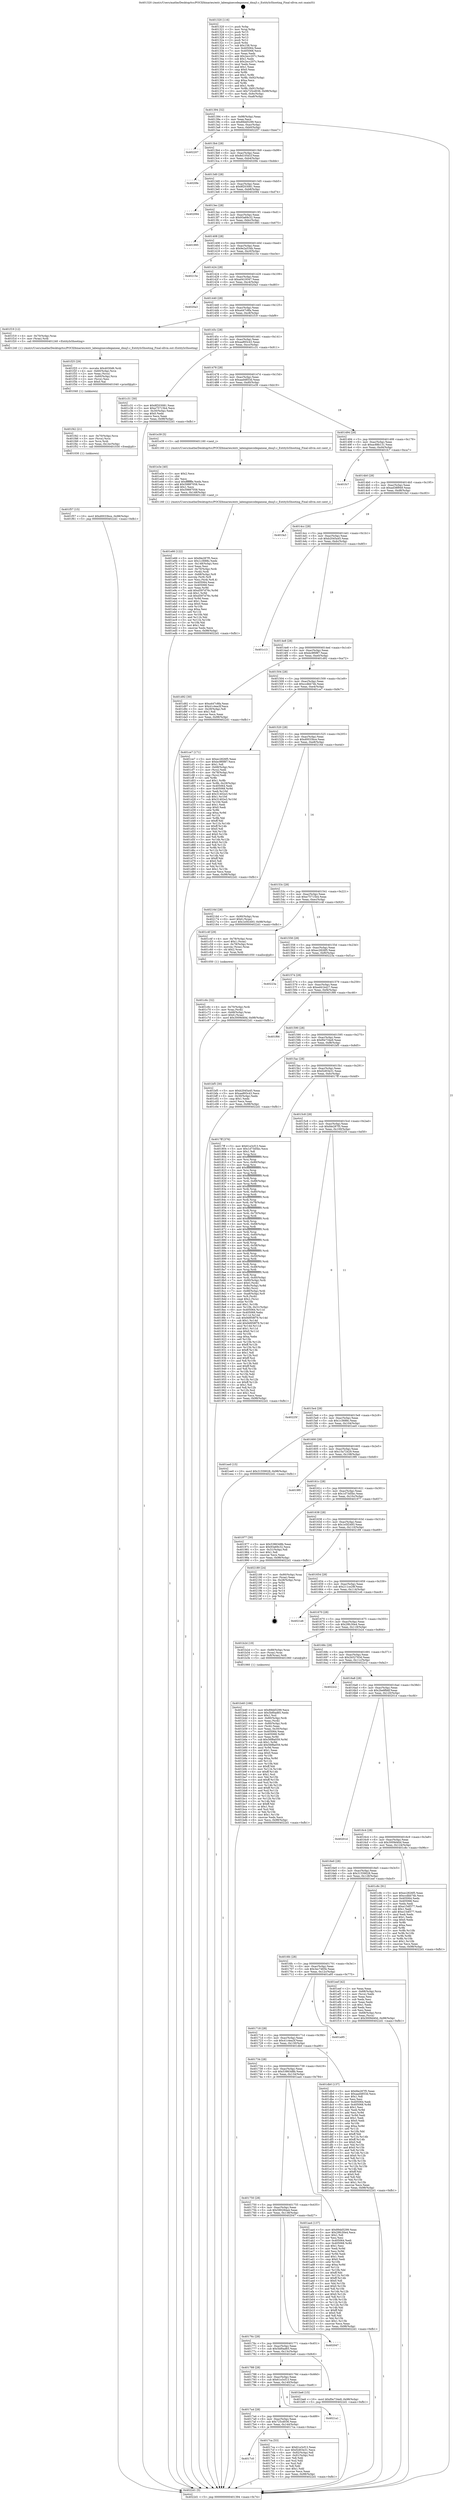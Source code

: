 digraph "0x401320" {
  label = "0x401320 (/mnt/c/Users/mathe/Desktop/tcc/POCII/binaries/extr_labenginecodegameai_dmq3.c_EntityIsShooting_Final-ollvm.out::main(0))"
  labelloc = "t"
  node[shape=record]

  Entry [label="",width=0.3,height=0.3,shape=circle,fillcolor=black,style=filled]
  "0x401394" [label="{
     0x401394 [32]\l
     | [instrs]\l
     &nbsp;&nbsp;0x401394 \<+6\>: mov -0x98(%rbp),%eax\l
     &nbsp;&nbsp;0x40139a \<+2\>: mov %eax,%ecx\l
     &nbsp;&nbsp;0x40139c \<+6\>: sub $0x89dd5299,%ecx\l
     &nbsp;&nbsp;0x4013a2 \<+6\>: mov %eax,-0xac(%rbp)\l
     &nbsp;&nbsp;0x4013a8 \<+6\>: mov %ecx,-0xb0(%rbp)\l
     &nbsp;&nbsp;0x4013ae \<+6\>: je 0000000000402207 \<main+0xee7\>\l
  }"]
  "0x402207" [label="{
     0x402207\l
  }", style=dashed]
  "0x4013b4" [label="{
     0x4013b4 [28]\l
     | [instrs]\l
     &nbsp;&nbsp;0x4013b4 \<+5\>: jmp 00000000004013b9 \<main+0x99\>\l
     &nbsp;&nbsp;0x4013b9 \<+6\>: mov -0xac(%rbp),%eax\l
     &nbsp;&nbsp;0x4013bf \<+5\>: sub $0x8d105d1f,%eax\l
     &nbsp;&nbsp;0x4013c4 \<+6\>: mov %eax,-0xb4(%rbp)\l
     &nbsp;&nbsp;0x4013ca \<+6\>: je 00000000004020fe \<main+0xdde\>\l
  }"]
  Exit [label="",width=0.3,height=0.3,shape=circle,fillcolor=black,style=filled,peripheries=2]
  "0x4020fe" [label="{
     0x4020fe\l
  }", style=dashed]
  "0x4013d0" [label="{
     0x4013d0 [28]\l
     | [instrs]\l
     &nbsp;&nbsp;0x4013d0 \<+5\>: jmp 00000000004013d5 \<main+0xb5\>\l
     &nbsp;&nbsp;0x4013d5 \<+6\>: mov -0xac(%rbp),%eax\l
     &nbsp;&nbsp;0x4013db \<+5\>: sub $0x8f203081,%eax\l
     &nbsp;&nbsp;0x4013e0 \<+6\>: mov %eax,-0xb8(%rbp)\l
     &nbsp;&nbsp;0x4013e6 \<+6\>: je 0000000000402094 \<main+0xd74\>\l
  }"]
  "0x401f57" [label="{
     0x401f57 [15]\l
     | [instrs]\l
     &nbsp;&nbsp;0x401f57 \<+10\>: movl $0xd0033bce,-0x98(%rbp)\l
     &nbsp;&nbsp;0x401f61 \<+5\>: jmp 00000000004022d1 \<main+0xfb1\>\l
  }"]
  "0x402094" [label="{
     0x402094\l
  }", style=dashed]
  "0x4013ec" [label="{
     0x4013ec [28]\l
     | [instrs]\l
     &nbsp;&nbsp;0x4013ec \<+5\>: jmp 00000000004013f1 \<main+0xd1\>\l
     &nbsp;&nbsp;0x4013f1 \<+6\>: mov -0xac(%rbp),%eax\l
     &nbsp;&nbsp;0x4013f7 \<+5\>: sub $0x93a69c32,%eax\l
     &nbsp;&nbsp;0x4013fc \<+6\>: mov %eax,-0xbc(%rbp)\l
     &nbsp;&nbsp;0x401402 \<+6\>: je 0000000000401995 \<main+0x675\>\l
  }"]
  "0x401f42" [label="{
     0x401f42 [21]\l
     | [instrs]\l
     &nbsp;&nbsp;0x401f42 \<+4\>: mov -0x70(%rbp),%rcx\l
     &nbsp;&nbsp;0x401f46 \<+3\>: mov (%rcx),%rcx\l
     &nbsp;&nbsp;0x401f49 \<+3\>: mov %rcx,%rdi\l
     &nbsp;&nbsp;0x401f4c \<+6\>: mov %eax,-0x14c(%rbp)\l
     &nbsp;&nbsp;0x401f52 \<+5\>: call 0000000000401030 \<free@plt\>\l
     | [calls]\l
     &nbsp;&nbsp;0x401030 \{1\} (unknown)\l
  }"]
  "0x401995" [label="{
     0x401995\l
  }", style=dashed]
  "0x401408" [label="{
     0x401408 [28]\l
     | [instrs]\l
     &nbsp;&nbsp;0x401408 \<+5\>: jmp 000000000040140d \<main+0xed\>\l
     &nbsp;&nbsp;0x40140d \<+6\>: mov -0xac(%rbp),%eax\l
     &nbsp;&nbsp;0x401413 \<+5\>: sub $0x9e2a534b,%eax\l
     &nbsp;&nbsp;0x401418 \<+6\>: mov %eax,-0xc0(%rbp)\l
     &nbsp;&nbsp;0x40141e \<+6\>: je 000000000040215e \<main+0xe3e\>\l
  }"]
  "0x401f25" [label="{
     0x401f25 [29]\l
     | [instrs]\l
     &nbsp;&nbsp;0x401f25 \<+10\>: movabs $0x4030d6,%rdi\l
     &nbsp;&nbsp;0x401f2f \<+4\>: mov -0x60(%rbp),%rcx\l
     &nbsp;&nbsp;0x401f33 \<+2\>: mov %eax,(%rcx)\l
     &nbsp;&nbsp;0x401f35 \<+4\>: mov -0x60(%rbp),%rcx\l
     &nbsp;&nbsp;0x401f39 \<+2\>: mov (%rcx),%esi\l
     &nbsp;&nbsp;0x401f3b \<+2\>: mov $0x0,%al\l
     &nbsp;&nbsp;0x401f3d \<+5\>: call 0000000000401040 \<printf@plt\>\l
     | [calls]\l
     &nbsp;&nbsp;0x401040 \{1\} (unknown)\l
  }"]
  "0x40215e" [label="{
     0x40215e\l
  }", style=dashed]
  "0x401424" [label="{
     0x401424 [28]\l
     | [instrs]\l
     &nbsp;&nbsp;0x401424 \<+5\>: jmp 0000000000401429 \<main+0x109\>\l
     &nbsp;&nbsp;0x401429 \<+6\>: mov -0xac(%rbp),%eax\l
     &nbsp;&nbsp;0x40142f \<+5\>: sub $0xa0419347,%eax\l
     &nbsp;&nbsp;0x401434 \<+6\>: mov %eax,-0xc4(%rbp)\l
     &nbsp;&nbsp;0x40143a \<+6\>: je 00000000004020a3 \<main+0xd83\>\l
  }"]
  "0x401e66" [label="{
     0x401e66 [122]\l
     | [instrs]\l
     &nbsp;&nbsp;0x401e66 \<+5\>: mov $0xfde287f5,%ecx\l
     &nbsp;&nbsp;0x401e6b \<+5\>: mov $0x1c3688c,%edx\l
     &nbsp;&nbsp;0x401e70 \<+6\>: mov -0x148(%rbp),%esi\l
     &nbsp;&nbsp;0x401e76 \<+3\>: imul %eax,%esi\l
     &nbsp;&nbsp;0x401e79 \<+4\>: mov -0x70(%rbp),%rdi\l
     &nbsp;&nbsp;0x401e7d \<+3\>: mov (%rdi),%rdi\l
     &nbsp;&nbsp;0x401e80 \<+4\>: mov -0x68(%rbp),%r8\l
     &nbsp;&nbsp;0x401e84 \<+3\>: movslq (%r8),%r8\l
     &nbsp;&nbsp;0x401e87 \<+4\>: mov %esi,(%rdi,%r8,4)\l
     &nbsp;&nbsp;0x401e8b \<+7\>: mov 0x405064,%eax\l
     &nbsp;&nbsp;0x401e92 \<+7\>: mov 0x405068,%esi\l
     &nbsp;&nbsp;0x401e99 \<+3\>: mov %eax,%r9d\l
     &nbsp;&nbsp;0x401e9c \<+7\>: add $0xd597d76c,%r9d\l
     &nbsp;&nbsp;0x401ea3 \<+4\>: sub $0x1,%r9d\l
     &nbsp;&nbsp;0x401ea7 \<+7\>: sub $0xd597d76c,%r9d\l
     &nbsp;&nbsp;0x401eae \<+4\>: imul %r9d,%eax\l
     &nbsp;&nbsp;0x401eb2 \<+3\>: and $0x1,%eax\l
     &nbsp;&nbsp;0x401eb5 \<+3\>: cmp $0x0,%eax\l
     &nbsp;&nbsp;0x401eb8 \<+4\>: sete %r10b\l
     &nbsp;&nbsp;0x401ebc \<+3\>: cmp $0xa,%esi\l
     &nbsp;&nbsp;0x401ebf \<+4\>: setl %r11b\l
     &nbsp;&nbsp;0x401ec3 \<+3\>: mov %r10b,%bl\l
     &nbsp;&nbsp;0x401ec6 \<+3\>: and %r11b,%bl\l
     &nbsp;&nbsp;0x401ec9 \<+3\>: xor %r11b,%r10b\l
     &nbsp;&nbsp;0x401ecc \<+3\>: or %r10b,%bl\l
     &nbsp;&nbsp;0x401ecf \<+3\>: test $0x1,%bl\l
     &nbsp;&nbsp;0x401ed2 \<+3\>: cmovne %edx,%ecx\l
     &nbsp;&nbsp;0x401ed5 \<+6\>: mov %ecx,-0x98(%rbp)\l
     &nbsp;&nbsp;0x401edb \<+5\>: jmp 00000000004022d1 \<main+0xfb1\>\l
  }"]
  "0x4020a3" [label="{
     0x4020a3\l
  }", style=dashed]
  "0x401440" [label="{
     0x401440 [28]\l
     | [instrs]\l
     &nbsp;&nbsp;0x401440 \<+5\>: jmp 0000000000401445 \<main+0x125\>\l
     &nbsp;&nbsp;0x401445 \<+6\>: mov -0xac(%rbp),%eax\l
     &nbsp;&nbsp;0x40144b \<+5\>: sub $0xa447c8fa,%eax\l
     &nbsp;&nbsp;0x401450 \<+6\>: mov %eax,-0xc8(%rbp)\l
     &nbsp;&nbsp;0x401456 \<+6\>: je 0000000000401f19 \<main+0xbf9\>\l
  }"]
  "0x401e3e" [label="{
     0x401e3e [40]\l
     | [instrs]\l
     &nbsp;&nbsp;0x401e3e \<+5\>: mov $0x2,%ecx\l
     &nbsp;&nbsp;0x401e43 \<+1\>: cltd\l
     &nbsp;&nbsp;0x401e44 \<+2\>: idiv %ecx\l
     &nbsp;&nbsp;0x401e46 \<+6\>: imul $0xfffffffe,%edx,%ecx\l
     &nbsp;&nbsp;0x401e4c \<+6\>: add $0x59887058,%ecx\l
     &nbsp;&nbsp;0x401e52 \<+3\>: add $0x1,%ecx\l
     &nbsp;&nbsp;0x401e55 \<+6\>: sub $0x59887058,%ecx\l
     &nbsp;&nbsp;0x401e5b \<+6\>: mov %ecx,-0x148(%rbp)\l
     &nbsp;&nbsp;0x401e61 \<+5\>: call 0000000000401160 \<next_i\>\l
     | [calls]\l
     &nbsp;&nbsp;0x401160 \{1\} (/mnt/c/Users/mathe/Desktop/tcc/POCII/binaries/extr_labenginecodegameai_dmq3.c_EntityIsShooting_Final-ollvm.out::next_i)\l
  }"]
  "0x401f19" [label="{
     0x401f19 [12]\l
     | [instrs]\l
     &nbsp;&nbsp;0x401f19 \<+4\>: mov -0x70(%rbp),%rax\l
     &nbsp;&nbsp;0x401f1d \<+3\>: mov (%rax),%rdi\l
     &nbsp;&nbsp;0x401f20 \<+5\>: call 0000000000401240 \<EntityIsShooting\>\l
     | [calls]\l
     &nbsp;&nbsp;0x401240 \{1\} (/mnt/c/Users/mathe/Desktop/tcc/POCII/binaries/extr_labenginecodegameai_dmq3.c_EntityIsShooting_Final-ollvm.out::EntityIsShooting)\l
  }"]
  "0x40145c" [label="{
     0x40145c [28]\l
     | [instrs]\l
     &nbsp;&nbsp;0x40145c \<+5\>: jmp 0000000000401461 \<main+0x141\>\l
     &nbsp;&nbsp;0x401461 \<+6\>: mov -0xac(%rbp),%eax\l
     &nbsp;&nbsp;0x401467 \<+5\>: sub $0xaa893c43,%eax\l
     &nbsp;&nbsp;0x40146c \<+6\>: mov %eax,-0xcc(%rbp)\l
     &nbsp;&nbsp;0x401472 \<+6\>: je 0000000000401c31 \<main+0x911\>\l
  }"]
  "0x401c6c" [label="{
     0x401c6c [32]\l
     | [instrs]\l
     &nbsp;&nbsp;0x401c6c \<+4\>: mov -0x70(%rbp),%rdi\l
     &nbsp;&nbsp;0x401c70 \<+3\>: mov %rax,(%rdi)\l
     &nbsp;&nbsp;0x401c73 \<+4\>: mov -0x68(%rbp),%rax\l
     &nbsp;&nbsp;0x401c77 \<+6\>: movl $0x0,(%rax)\l
     &nbsp;&nbsp;0x401c7d \<+10\>: movl $0x3009d40d,-0x98(%rbp)\l
     &nbsp;&nbsp;0x401c87 \<+5\>: jmp 00000000004022d1 \<main+0xfb1\>\l
  }"]
  "0x401c31" [label="{
     0x401c31 [30]\l
     | [instrs]\l
     &nbsp;&nbsp;0x401c31 \<+5\>: mov $0x8f203081,%eax\l
     &nbsp;&nbsp;0x401c36 \<+5\>: mov $0xe75715b4,%ecx\l
     &nbsp;&nbsp;0x401c3b \<+3\>: mov -0x30(%rbp),%edx\l
     &nbsp;&nbsp;0x401c3e \<+3\>: cmp $0x0,%edx\l
     &nbsp;&nbsp;0x401c41 \<+3\>: cmove %ecx,%eax\l
     &nbsp;&nbsp;0x401c44 \<+6\>: mov %eax,-0x98(%rbp)\l
     &nbsp;&nbsp;0x401c4a \<+5\>: jmp 00000000004022d1 \<main+0xfb1\>\l
  }"]
  "0x401478" [label="{
     0x401478 [28]\l
     | [instrs]\l
     &nbsp;&nbsp;0x401478 \<+5\>: jmp 000000000040147d \<main+0x15d\>\l
     &nbsp;&nbsp;0x40147d \<+6\>: mov -0xac(%rbp),%eax\l
     &nbsp;&nbsp;0x401483 \<+5\>: sub $0xaad4853d,%eax\l
     &nbsp;&nbsp;0x401488 \<+6\>: mov %eax,-0xd0(%rbp)\l
     &nbsp;&nbsp;0x40148e \<+6\>: je 0000000000401e39 \<main+0xb19\>\l
  }"]
  "0x401b40" [label="{
     0x401b40 [166]\l
     | [instrs]\l
     &nbsp;&nbsp;0x401b40 \<+5\>: mov $0x89dd5299,%ecx\l
     &nbsp;&nbsp;0x401b45 \<+5\>: mov $0x5bf0ad65,%edx\l
     &nbsp;&nbsp;0x401b4a \<+3\>: mov $0x1,%sil\l
     &nbsp;&nbsp;0x401b4d \<+4\>: mov -0x80(%rbp),%rdi\l
     &nbsp;&nbsp;0x401b51 \<+2\>: mov %eax,(%rdi)\l
     &nbsp;&nbsp;0x401b53 \<+4\>: mov -0x80(%rbp),%rdi\l
     &nbsp;&nbsp;0x401b57 \<+2\>: mov (%rdi),%eax\l
     &nbsp;&nbsp;0x401b59 \<+3\>: mov %eax,-0x30(%rbp)\l
     &nbsp;&nbsp;0x401b5c \<+7\>: mov 0x405064,%eax\l
     &nbsp;&nbsp;0x401b63 \<+8\>: mov 0x405068,%r8d\l
     &nbsp;&nbsp;0x401b6b \<+3\>: mov %eax,%r9d\l
     &nbsp;&nbsp;0x401b6e \<+7\>: sub $0x56f8a059,%r9d\l
     &nbsp;&nbsp;0x401b75 \<+4\>: sub $0x1,%r9d\l
     &nbsp;&nbsp;0x401b79 \<+7\>: add $0x56f8a059,%r9d\l
     &nbsp;&nbsp;0x401b80 \<+4\>: imul %r9d,%eax\l
     &nbsp;&nbsp;0x401b84 \<+3\>: and $0x1,%eax\l
     &nbsp;&nbsp;0x401b87 \<+3\>: cmp $0x0,%eax\l
     &nbsp;&nbsp;0x401b8a \<+4\>: sete %r10b\l
     &nbsp;&nbsp;0x401b8e \<+4\>: cmp $0xa,%r8d\l
     &nbsp;&nbsp;0x401b92 \<+4\>: setl %r11b\l
     &nbsp;&nbsp;0x401b96 \<+3\>: mov %r10b,%bl\l
     &nbsp;&nbsp;0x401b99 \<+3\>: xor $0xff,%bl\l
     &nbsp;&nbsp;0x401b9c \<+3\>: mov %r11b,%r14b\l
     &nbsp;&nbsp;0x401b9f \<+4\>: xor $0xff,%r14b\l
     &nbsp;&nbsp;0x401ba3 \<+4\>: xor $0x1,%sil\l
     &nbsp;&nbsp;0x401ba7 \<+3\>: mov %bl,%r15b\l
     &nbsp;&nbsp;0x401baa \<+4\>: and $0xff,%r15b\l
     &nbsp;&nbsp;0x401bae \<+3\>: and %sil,%r10b\l
     &nbsp;&nbsp;0x401bb1 \<+3\>: mov %r14b,%r12b\l
     &nbsp;&nbsp;0x401bb4 \<+4\>: and $0xff,%r12b\l
     &nbsp;&nbsp;0x401bb8 \<+3\>: and %sil,%r11b\l
     &nbsp;&nbsp;0x401bbb \<+3\>: or %r10b,%r15b\l
     &nbsp;&nbsp;0x401bbe \<+3\>: or %r11b,%r12b\l
     &nbsp;&nbsp;0x401bc1 \<+3\>: xor %r12b,%r15b\l
     &nbsp;&nbsp;0x401bc4 \<+3\>: or %r14b,%bl\l
     &nbsp;&nbsp;0x401bc7 \<+3\>: xor $0xff,%bl\l
     &nbsp;&nbsp;0x401bca \<+4\>: or $0x1,%sil\l
     &nbsp;&nbsp;0x401bce \<+3\>: and %sil,%bl\l
     &nbsp;&nbsp;0x401bd1 \<+3\>: or %bl,%r15b\l
     &nbsp;&nbsp;0x401bd4 \<+4\>: test $0x1,%r15b\l
     &nbsp;&nbsp;0x401bd8 \<+3\>: cmovne %edx,%ecx\l
     &nbsp;&nbsp;0x401bdb \<+6\>: mov %ecx,-0x98(%rbp)\l
     &nbsp;&nbsp;0x401be1 \<+5\>: jmp 00000000004022d1 \<main+0xfb1\>\l
  }"]
  "0x401e39" [label="{
     0x401e39 [5]\l
     | [instrs]\l
     &nbsp;&nbsp;0x401e39 \<+5\>: call 0000000000401160 \<next_i\>\l
     | [calls]\l
     &nbsp;&nbsp;0x401160 \{1\} (/mnt/c/Users/mathe/Desktop/tcc/POCII/binaries/extr_labenginecodegameai_dmq3.c_EntityIsShooting_Final-ollvm.out::next_i)\l
  }"]
  "0x401494" [label="{
     0x401494 [28]\l
     | [instrs]\l
     &nbsp;&nbsp;0x401494 \<+5\>: jmp 0000000000401499 \<main+0x179\>\l
     &nbsp;&nbsp;0x401499 \<+6\>: mov -0xac(%rbp),%eax\l
     &nbsp;&nbsp;0x40149f \<+5\>: sub $0xac88b131,%eax\l
     &nbsp;&nbsp;0x4014a4 \<+6\>: mov %eax,-0xd4(%rbp)\l
     &nbsp;&nbsp;0x4014aa \<+6\>: je 0000000000401fc7 \<main+0xca7\>\l
  }"]
  "0x401320" [label="{
     0x401320 [116]\l
     | [instrs]\l
     &nbsp;&nbsp;0x401320 \<+1\>: push %rbp\l
     &nbsp;&nbsp;0x401321 \<+3\>: mov %rsp,%rbp\l
     &nbsp;&nbsp;0x401324 \<+2\>: push %r15\l
     &nbsp;&nbsp;0x401326 \<+2\>: push %r14\l
     &nbsp;&nbsp;0x401328 \<+2\>: push %r13\l
     &nbsp;&nbsp;0x40132a \<+2\>: push %r12\l
     &nbsp;&nbsp;0x40132c \<+1\>: push %rbx\l
     &nbsp;&nbsp;0x40132d \<+7\>: sub $0x158,%rsp\l
     &nbsp;&nbsp;0x401334 \<+7\>: mov 0x405064,%eax\l
     &nbsp;&nbsp;0x40133b \<+7\>: mov 0x405068,%ecx\l
     &nbsp;&nbsp;0x401342 \<+2\>: mov %eax,%edx\l
     &nbsp;&nbsp;0x401344 \<+6\>: add $0x2ecc207c,%edx\l
     &nbsp;&nbsp;0x40134a \<+3\>: sub $0x1,%edx\l
     &nbsp;&nbsp;0x40134d \<+6\>: sub $0x2ecc207c,%edx\l
     &nbsp;&nbsp;0x401353 \<+3\>: imul %edx,%eax\l
     &nbsp;&nbsp;0x401356 \<+3\>: and $0x1,%eax\l
     &nbsp;&nbsp;0x401359 \<+3\>: cmp $0x0,%eax\l
     &nbsp;&nbsp;0x40135c \<+4\>: sete %r8b\l
     &nbsp;&nbsp;0x401360 \<+4\>: and $0x1,%r8b\l
     &nbsp;&nbsp;0x401364 \<+7\>: mov %r8b,-0x92(%rbp)\l
     &nbsp;&nbsp;0x40136b \<+3\>: cmp $0xa,%ecx\l
     &nbsp;&nbsp;0x40136e \<+4\>: setl %r8b\l
     &nbsp;&nbsp;0x401372 \<+4\>: and $0x1,%r8b\l
     &nbsp;&nbsp;0x401376 \<+7\>: mov %r8b,-0x91(%rbp)\l
     &nbsp;&nbsp;0x40137d \<+10\>: movl $0x725cd036,-0x98(%rbp)\l
     &nbsp;&nbsp;0x401387 \<+6\>: mov %edi,-0x9c(%rbp)\l
     &nbsp;&nbsp;0x40138d \<+7\>: mov %rsi,-0xa8(%rbp)\l
  }"]
  "0x401fc7" [label="{
     0x401fc7\l
  }", style=dashed]
  "0x4014b0" [label="{
     0x4014b0 [28]\l
     | [instrs]\l
     &nbsp;&nbsp;0x4014b0 \<+5\>: jmp 00000000004014b5 \<main+0x195\>\l
     &nbsp;&nbsp;0x4014b5 \<+6\>: mov -0xac(%rbp),%eax\l
     &nbsp;&nbsp;0x4014bb \<+5\>: sub $0xad38f949,%eax\l
     &nbsp;&nbsp;0x4014c0 \<+6\>: mov %eax,-0xd8(%rbp)\l
     &nbsp;&nbsp;0x4014c6 \<+6\>: je 0000000000401fa3 \<main+0xc83\>\l
  }"]
  "0x4022d1" [label="{
     0x4022d1 [5]\l
     | [instrs]\l
     &nbsp;&nbsp;0x4022d1 \<+5\>: jmp 0000000000401394 \<main+0x74\>\l
  }"]
  "0x401fa3" [label="{
     0x401fa3\l
  }", style=dashed]
  "0x4014cc" [label="{
     0x4014cc [28]\l
     | [instrs]\l
     &nbsp;&nbsp;0x4014cc \<+5\>: jmp 00000000004014d1 \<main+0x1b1\>\l
     &nbsp;&nbsp;0x4014d1 \<+6\>: mov -0xac(%rbp),%eax\l
     &nbsp;&nbsp;0x4014d7 \<+5\>: sub $0xb2045a45,%eax\l
     &nbsp;&nbsp;0x4014dc \<+6\>: mov %eax,-0xdc(%rbp)\l
     &nbsp;&nbsp;0x4014e2 \<+6\>: je 0000000000401c13 \<main+0x8f3\>\l
  }"]
  "0x4017c0" [label="{
     0x4017c0\l
  }", style=dashed]
  "0x401c13" [label="{
     0x401c13\l
  }", style=dashed]
  "0x4014e8" [label="{
     0x4014e8 [28]\l
     | [instrs]\l
     &nbsp;&nbsp;0x4014e8 \<+5\>: jmp 00000000004014ed \<main+0x1cd\>\l
     &nbsp;&nbsp;0x4014ed \<+6\>: mov -0xac(%rbp),%eax\l
     &nbsp;&nbsp;0x4014f3 \<+5\>: sub $0xbc9f0f87,%eax\l
     &nbsp;&nbsp;0x4014f8 \<+6\>: mov %eax,-0xe0(%rbp)\l
     &nbsp;&nbsp;0x4014fe \<+6\>: je 0000000000401d92 \<main+0xa72\>\l
  }"]
  "0x4017ca" [label="{
     0x4017ca [53]\l
     | [instrs]\l
     &nbsp;&nbsp;0x4017ca \<+5\>: mov $0x61e3cf13,%eax\l
     &nbsp;&nbsp;0x4017cf \<+5\>: mov $0xf2d03e31,%ecx\l
     &nbsp;&nbsp;0x4017d4 \<+6\>: mov -0x92(%rbp),%dl\l
     &nbsp;&nbsp;0x4017da \<+7\>: mov -0x91(%rbp),%sil\l
     &nbsp;&nbsp;0x4017e1 \<+3\>: mov %dl,%dil\l
     &nbsp;&nbsp;0x4017e4 \<+3\>: and %sil,%dil\l
     &nbsp;&nbsp;0x4017e7 \<+3\>: xor %sil,%dl\l
     &nbsp;&nbsp;0x4017ea \<+3\>: or %dl,%dil\l
     &nbsp;&nbsp;0x4017ed \<+4\>: test $0x1,%dil\l
     &nbsp;&nbsp;0x4017f1 \<+3\>: cmovne %ecx,%eax\l
     &nbsp;&nbsp;0x4017f4 \<+6\>: mov %eax,-0x98(%rbp)\l
     &nbsp;&nbsp;0x4017fa \<+5\>: jmp 00000000004022d1 \<main+0xfb1\>\l
  }"]
  "0x401d92" [label="{
     0x401d92 [30]\l
     | [instrs]\l
     &nbsp;&nbsp;0x401d92 \<+5\>: mov $0xa447c8fa,%eax\l
     &nbsp;&nbsp;0x401d97 \<+5\>: mov $0x41c4ea3f,%ecx\l
     &nbsp;&nbsp;0x401d9c \<+3\>: mov -0x29(%rbp),%dl\l
     &nbsp;&nbsp;0x401d9f \<+3\>: test $0x1,%dl\l
     &nbsp;&nbsp;0x401da2 \<+3\>: cmovne %ecx,%eax\l
     &nbsp;&nbsp;0x401da5 \<+6\>: mov %eax,-0x98(%rbp)\l
     &nbsp;&nbsp;0x401dab \<+5\>: jmp 00000000004022d1 \<main+0xfb1\>\l
  }"]
  "0x401504" [label="{
     0x401504 [28]\l
     | [instrs]\l
     &nbsp;&nbsp;0x401504 \<+5\>: jmp 0000000000401509 \<main+0x1e9\>\l
     &nbsp;&nbsp;0x401509 \<+6\>: mov -0xac(%rbp),%eax\l
     &nbsp;&nbsp;0x40150f \<+5\>: sub $0xccdbb74b,%eax\l
     &nbsp;&nbsp;0x401514 \<+6\>: mov %eax,-0xe4(%rbp)\l
     &nbsp;&nbsp;0x40151a \<+6\>: je 0000000000401ce7 \<main+0x9c7\>\l
  }"]
  "0x4017a4" [label="{
     0x4017a4 [28]\l
     | [instrs]\l
     &nbsp;&nbsp;0x4017a4 \<+5\>: jmp 00000000004017a9 \<main+0x489\>\l
     &nbsp;&nbsp;0x4017a9 \<+6\>: mov -0xac(%rbp),%eax\l
     &nbsp;&nbsp;0x4017af \<+5\>: sub $0x725cd036,%eax\l
     &nbsp;&nbsp;0x4017b4 \<+6\>: mov %eax,-0x144(%rbp)\l
     &nbsp;&nbsp;0x4017ba \<+6\>: je 00000000004017ca \<main+0x4aa\>\l
  }"]
  "0x401ce7" [label="{
     0x401ce7 [171]\l
     | [instrs]\l
     &nbsp;&nbsp;0x401ce7 \<+5\>: mov $0xec2826f5,%eax\l
     &nbsp;&nbsp;0x401cec \<+5\>: mov $0xbc9f0f87,%ecx\l
     &nbsp;&nbsp;0x401cf1 \<+2\>: mov $0x1,%dl\l
     &nbsp;&nbsp;0x401cf3 \<+4\>: mov -0x68(%rbp),%rsi\l
     &nbsp;&nbsp;0x401cf7 \<+2\>: mov (%rsi),%edi\l
     &nbsp;&nbsp;0x401cf9 \<+4\>: mov -0x78(%rbp),%rsi\l
     &nbsp;&nbsp;0x401cfd \<+2\>: cmp (%rsi),%edi\l
     &nbsp;&nbsp;0x401cff \<+4\>: setl %r8b\l
     &nbsp;&nbsp;0x401d03 \<+4\>: and $0x1,%r8b\l
     &nbsp;&nbsp;0x401d07 \<+4\>: mov %r8b,-0x29(%rbp)\l
     &nbsp;&nbsp;0x401d0b \<+7\>: mov 0x405064,%edi\l
     &nbsp;&nbsp;0x401d12 \<+8\>: mov 0x405068,%r9d\l
     &nbsp;&nbsp;0x401d1a \<+3\>: mov %edi,%r10d\l
     &nbsp;&nbsp;0x401d1d \<+7\>: add $0x31402e3,%r10d\l
     &nbsp;&nbsp;0x401d24 \<+4\>: sub $0x1,%r10d\l
     &nbsp;&nbsp;0x401d28 \<+7\>: sub $0x31402e3,%r10d\l
     &nbsp;&nbsp;0x401d2f \<+4\>: imul %r10d,%edi\l
     &nbsp;&nbsp;0x401d33 \<+3\>: and $0x1,%edi\l
     &nbsp;&nbsp;0x401d36 \<+3\>: cmp $0x0,%edi\l
     &nbsp;&nbsp;0x401d39 \<+4\>: sete %r8b\l
     &nbsp;&nbsp;0x401d3d \<+4\>: cmp $0xa,%r9d\l
     &nbsp;&nbsp;0x401d41 \<+4\>: setl %r11b\l
     &nbsp;&nbsp;0x401d45 \<+3\>: mov %r8b,%bl\l
     &nbsp;&nbsp;0x401d48 \<+3\>: xor $0xff,%bl\l
     &nbsp;&nbsp;0x401d4b \<+3\>: mov %r11b,%r14b\l
     &nbsp;&nbsp;0x401d4e \<+4\>: xor $0xff,%r14b\l
     &nbsp;&nbsp;0x401d52 \<+3\>: xor $0x0,%dl\l
     &nbsp;&nbsp;0x401d55 \<+3\>: mov %bl,%r15b\l
     &nbsp;&nbsp;0x401d58 \<+4\>: and $0x0,%r15b\l
     &nbsp;&nbsp;0x401d5c \<+3\>: and %dl,%r8b\l
     &nbsp;&nbsp;0x401d5f \<+3\>: mov %r14b,%r12b\l
     &nbsp;&nbsp;0x401d62 \<+4\>: and $0x0,%r12b\l
     &nbsp;&nbsp;0x401d66 \<+3\>: and %dl,%r11b\l
     &nbsp;&nbsp;0x401d69 \<+3\>: or %r8b,%r15b\l
     &nbsp;&nbsp;0x401d6c \<+3\>: or %r11b,%r12b\l
     &nbsp;&nbsp;0x401d6f \<+3\>: xor %r12b,%r15b\l
     &nbsp;&nbsp;0x401d72 \<+3\>: or %r14b,%bl\l
     &nbsp;&nbsp;0x401d75 \<+3\>: xor $0xff,%bl\l
     &nbsp;&nbsp;0x401d78 \<+3\>: or $0x0,%dl\l
     &nbsp;&nbsp;0x401d7b \<+2\>: and %dl,%bl\l
     &nbsp;&nbsp;0x401d7d \<+3\>: or %bl,%r15b\l
     &nbsp;&nbsp;0x401d80 \<+4\>: test $0x1,%r15b\l
     &nbsp;&nbsp;0x401d84 \<+3\>: cmovne %ecx,%eax\l
     &nbsp;&nbsp;0x401d87 \<+6\>: mov %eax,-0x98(%rbp)\l
     &nbsp;&nbsp;0x401d8d \<+5\>: jmp 00000000004022d1 \<main+0xfb1\>\l
  }"]
  "0x401520" [label="{
     0x401520 [28]\l
     | [instrs]\l
     &nbsp;&nbsp;0x401520 \<+5\>: jmp 0000000000401525 \<main+0x205\>\l
     &nbsp;&nbsp;0x401525 \<+6\>: mov -0xac(%rbp),%eax\l
     &nbsp;&nbsp;0x40152b \<+5\>: sub $0xd0033bce,%eax\l
     &nbsp;&nbsp;0x401530 \<+6\>: mov %eax,-0xe8(%rbp)\l
     &nbsp;&nbsp;0x401536 \<+6\>: je 000000000040216d \<main+0xe4d\>\l
  }"]
  "0x4021a1" [label="{
     0x4021a1\l
  }", style=dashed]
  "0x40216d" [label="{
     0x40216d [28]\l
     | [instrs]\l
     &nbsp;&nbsp;0x40216d \<+7\>: mov -0x90(%rbp),%rax\l
     &nbsp;&nbsp;0x402174 \<+6\>: movl $0x0,(%rax)\l
     &nbsp;&nbsp;0x40217a \<+10\>: movl $0x1e5f2493,-0x98(%rbp)\l
     &nbsp;&nbsp;0x402184 \<+5\>: jmp 00000000004022d1 \<main+0xfb1\>\l
  }"]
  "0x40153c" [label="{
     0x40153c [28]\l
     | [instrs]\l
     &nbsp;&nbsp;0x40153c \<+5\>: jmp 0000000000401541 \<main+0x221\>\l
     &nbsp;&nbsp;0x401541 \<+6\>: mov -0xac(%rbp),%eax\l
     &nbsp;&nbsp;0x401547 \<+5\>: sub $0xe75715b4,%eax\l
     &nbsp;&nbsp;0x40154c \<+6\>: mov %eax,-0xec(%rbp)\l
     &nbsp;&nbsp;0x401552 \<+6\>: je 0000000000401c4f \<main+0x92f\>\l
  }"]
  "0x401788" [label="{
     0x401788 [28]\l
     | [instrs]\l
     &nbsp;&nbsp;0x401788 \<+5\>: jmp 000000000040178d \<main+0x46d\>\l
     &nbsp;&nbsp;0x40178d \<+6\>: mov -0xac(%rbp),%eax\l
     &nbsp;&nbsp;0x401793 \<+5\>: sub $0x61e3cf13,%eax\l
     &nbsp;&nbsp;0x401798 \<+6\>: mov %eax,-0x140(%rbp)\l
     &nbsp;&nbsp;0x40179e \<+6\>: je 00000000004021a1 \<main+0xe81\>\l
  }"]
  "0x401c4f" [label="{
     0x401c4f [29]\l
     | [instrs]\l
     &nbsp;&nbsp;0x401c4f \<+4\>: mov -0x78(%rbp),%rax\l
     &nbsp;&nbsp;0x401c53 \<+6\>: movl $0x1,(%rax)\l
     &nbsp;&nbsp;0x401c59 \<+4\>: mov -0x78(%rbp),%rax\l
     &nbsp;&nbsp;0x401c5d \<+3\>: movslq (%rax),%rax\l
     &nbsp;&nbsp;0x401c60 \<+4\>: shl $0x2,%rax\l
     &nbsp;&nbsp;0x401c64 \<+3\>: mov %rax,%rdi\l
     &nbsp;&nbsp;0x401c67 \<+5\>: call 0000000000401050 \<malloc@plt\>\l
     | [calls]\l
     &nbsp;&nbsp;0x401050 \{1\} (unknown)\l
  }"]
  "0x401558" [label="{
     0x401558 [28]\l
     | [instrs]\l
     &nbsp;&nbsp;0x401558 \<+5\>: jmp 000000000040155d \<main+0x23d\>\l
     &nbsp;&nbsp;0x40155d \<+6\>: mov -0xac(%rbp),%eax\l
     &nbsp;&nbsp;0x401563 \<+5\>: sub $0xec2826f5,%eax\l
     &nbsp;&nbsp;0x401568 \<+6\>: mov %eax,-0xf0(%rbp)\l
     &nbsp;&nbsp;0x40156e \<+6\>: je 000000000040223a \<main+0xf1a\>\l
  }"]
  "0x401be6" [label="{
     0x401be6 [15]\l
     | [instrs]\l
     &nbsp;&nbsp;0x401be6 \<+10\>: movl $0xf0e734e9,-0x98(%rbp)\l
     &nbsp;&nbsp;0x401bf0 \<+5\>: jmp 00000000004022d1 \<main+0xfb1\>\l
  }"]
  "0x40223a" [label="{
     0x40223a\l
  }", style=dashed]
  "0x401574" [label="{
     0x401574 [28]\l
     | [instrs]\l
     &nbsp;&nbsp;0x401574 \<+5\>: jmp 0000000000401579 \<main+0x259\>\l
     &nbsp;&nbsp;0x401579 \<+6\>: mov -0xac(%rbp),%eax\l
     &nbsp;&nbsp;0x40157f \<+5\>: sub $0xed41b427,%eax\l
     &nbsp;&nbsp;0x401584 \<+6\>: mov %eax,-0xf4(%rbp)\l
     &nbsp;&nbsp;0x40158a \<+6\>: je 0000000000401f66 \<main+0xc46\>\l
  }"]
  "0x40176c" [label="{
     0x40176c [28]\l
     | [instrs]\l
     &nbsp;&nbsp;0x40176c \<+5\>: jmp 0000000000401771 \<main+0x451\>\l
     &nbsp;&nbsp;0x401771 \<+6\>: mov -0xac(%rbp),%eax\l
     &nbsp;&nbsp;0x401777 \<+5\>: sub $0x5bf0ad65,%eax\l
     &nbsp;&nbsp;0x40177c \<+6\>: mov %eax,-0x13c(%rbp)\l
     &nbsp;&nbsp;0x401782 \<+6\>: je 0000000000401be6 \<main+0x8c6\>\l
  }"]
  "0x401f66" [label="{
     0x401f66\l
  }", style=dashed]
  "0x401590" [label="{
     0x401590 [28]\l
     | [instrs]\l
     &nbsp;&nbsp;0x401590 \<+5\>: jmp 0000000000401595 \<main+0x275\>\l
     &nbsp;&nbsp;0x401595 \<+6\>: mov -0xac(%rbp),%eax\l
     &nbsp;&nbsp;0x40159b \<+5\>: sub $0xf0e734e9,%eax\l
     &nbsp;&nbsp;0x4015a0 \<+6\>: mov %eax,-0xf8(%rbp)\l
     &nbsp;&nbsp;0x4015a6 \<+6\>: je 0000000000401bf5 \<main+0x8d5\>\l
  }"]
  "0x402047" [label="{
     0x402047\l
  }", style=dashed]
  "0x401bf5" [label="{
     0x401bf5 [30]\l
     | [instrs]\l
     &nbsp;&nbsp;0x401bf5 \<+5\>: mov $0xb2045a45,%eax\l
     &nbsp;&nbsp;0x401bfa \<+5\>: mov $0xaa893c43,%ecx\l
     &nbsp;&nbsp;0x401bff \<+3\>: mov -0x30(%rbp),%edx\l
     &nbsp;&nbsp;0x401c02 \<+3\>: cmp $0x1,%edx\l
     &nbsp;&nbsp;0x401c05 \<+3\>: cmovl %ecx,%eax\l
     &nbsp;&nbsp;0x401c08 \<+6\>: mov %eax,-0x98(%rbp)\l
     &nbsp;&nbsp;0x401c0e \<+5\>: jmp 00000000004022d1 \<main+0xfb1\>\l
  }"]
  "0x4015ac" [label="{
     0x4015ac [28]\l
     | [instrs]\l
     &nbsp;&nbsp;0x4015ac \<+5\>: jmp 00000000004015b1 \<main+0x291\>\l
     &nbsp;&nbsp;0x4015b1 \<+6\>: mov -0xac(%rbp),%eax\l
     &nbsp;&nbsp;0x4015b7 \<+5\>: sub $0xf2d03e31,%eax\l
     &nbsp;&nbsp;0x4015bc \<+6\>: mov %eax,-0xfc(%rbp)\l
     &nbsp;&nbsp;0x4015c2 \<+6\>: je 00000000004017ff \<main+0x4df\>\l
  }"]
  "0x401750" [label="{
     0x401750 [28]\l
     | [instrs]\l
     &nbsp;&nbsp;0x401750 \<+5\>: jmp 0000000000401755 \<main+0x435\>\l
     &nbsp;&nbsp;0x401755 \<+6\>: mov -0xac(%rbp),%eax\l
     &nbsp;&nbsp;0x40175b \<+5\>: sub $0x590284a4,%eax\l
     &nbsp;&nbsp;0x401760 \<+6\>: mov %eax,-0x138(%rbp)\l
     &nbsp;&nbsp;0x401766 \<+6\>: je 0000000000402047 \<main+0xd27\>\l
  }"]
  "0x4017ff" [label="{
     0x4017ff [376]\l
     | [instrs]\l
     &nbsp;&nbsp;0x4017ff \<+5\>: mov $0x61e3cf13,%eax\l
     &nbsp;&nbsp;0x401804 \<+5\>: mov $0x1d73d5bc,%ecx\l
     &nbsp;&nbsp;0x401809 \<+2\>: mov $0x1,%dl\l
     &nbsp;&nbsp;0x40180b \<+3\>: mov %rsp,%rsi\l
     &nbsp;&nbsp;0x40180e \<+4\>: add $0xfffffffffffffff0,%rsi\l
     &nbsp;&nbsp;0x401812 \<+3\>: mov %rsi,%rsp\l
     &nbsp;&nbsp;0x401815 \<+7\>: mov %rsi,-0x90(%rbp)\l
     &nbsp;&nbsp;0x40181c \<+3\>: mov %rsp,%rsi\l
     &nbsp;&nbsp;0x40181f \<+4\>: add $0xfffffffffffffff0,%rsi\l
     &nbsp;&nbsp;0x401823 \<+3\>: mov %rsi,%rsp\l
     &nbsp;&nbsp;0x401826 \<+3\>: mov %rsp,%rdi\l
     &nbsp;&nbsp;0x401829 \<+4\>: add $0xfffffffffffffff0,%rdi\l
     &nbsp;&nbsp;0x40182d \<+3\>: mov %rdi,%rsp\l
     &nbsp;&nbsp;0x401830 \<+7\>: mov %rdi,-0x88(%rbp)\l
     &nbsp;&nbsp;0x401837 \<+3\>: mov %rsp,%rdi\l
     &nbsp;&nbsp;0x40183a \<+4\>: add $0xfffffffffffffff0,%rdi\l
     &nbsp;&nbsp;0x40183e \<+3\>: mov %rdi,%rsp\l
     &nbsp;&nbsp;0x401841 \<+4\>: mov %rdi,-0x80(%rbp)\l
     &nbsp;&nbsp;0x401845 \<+3\>: mov %rsp,%rdi\l
     &nbsp;&nbsp;0x401848 \<+4\>: add $0xfffffffffffffff0,%rdi\l
     &nbsp;&nbsp;0x40184c \<+3\>: mov %rdi,%rsp\l
     &nbsp;&nbsp;0x40184f \<+4\>: mov %rdi,-0x78(%rbp)\l
     &nbsp;&nbsp;0x401853 \<+3\>: mov %rsp,%rdi\l
     &nbsp;&nbsp;0x401856 \<+4\>: add $0xfffffffffffffff0,%rdi\l
     &nbsp;&nbsp;0x40185a \<+3\>: mov %rdi,%rsp\l
     &nbsp;&nbsp;0x40185d \<+4\>: mov %rdi,-0x70(%rbp)\l
     &nbsp;&nbsp;0x401861 \<+3\>: mov %rsp,%rdi\l
     &nbsp;&nbsp;0x401864 \<+4\>: add $0xfffffffffffffff0,%rdi\l
     &nbsp;&nbsp;0x401868 \<+3\>: mov %rdi,%rsp\l
     &nbsp;&nbsp;0x40186b \<+4\>: mov %rdi,-0x68(%rbp)\l
     &nbsp;&nbsp;0x40186f \<+3\>: mov %rsp,%rdi\l
     &nbsp;&nbsp;0x401872 \<+4\>: add $0xfffffffffffffff0,%rdi\l
     &nbsp;&nbsp;0x401876 \<+3\>: mov %rdi,%rsp\l
     &nbsp;&nbsp;0x401879 \<+4\>: mov %rdi,-0x60(%rbp)\l
     &nbsp;&nbsp;0x40187d \<+3\>: mov %rsp,%rdi\l
     &nbsp;&nbsp;0x401880 \<+4\>: add $0xfffffffffffffff0,%rdi\l
     &nbsp;&nbsp;0x401884 \<+3\>: mov %rdi,%rsp\l
     &nbsp;&nbsp;0x401887 \<+4\>: mov %rdi,-0x58(%rbp)\l
     &nbsp;&nbsp;0x40188b \<+3\>: mov %rsp,%rdi\l
     &nbsp;&nbsp;0x40188e \<+4\>: add $0xfffffffffffffff0,%rdi\l
     &nbsp;&nbsp;0x401892 \<+3\>: mov %rdi,%rsp\l
     &nbsp;&nbsp;0x401895 \<+4\>: mov %rdi,-0x50(%rbp)\l
     &nbsp;&nbsp;0x401899 \<+3\>: mov %rsp,%rdi\l
     &nbsp;&nbsp;0x40189c \<+4\>: add $0xfffffffffffffff0,%rdi\l
     &nbsp;&nbsp;0x4018a0 \<+3\>: mov %rdi,%rsp\l
     &nbsp;&nbsp;0x4018a3 \<+4\>: mov %rdi,-0x48(%rbp)\l
     &nbsp;&nbsp;0x4018a7 \<+3\>: mov %rsp,%rdi\l
     &nbsp;&nbsp;0x4018aa \<+4\>: add $0xfffffffffffffff0,%rdi\l
     &nbsp;&nbsp;0x4018ae \<+3\>: mov %rdi,%rsp\l
     &nbsp;&nbsp;0x4018b1 \<+4\>: mov %rdi,-0x40(%rbp)\l
     &nbsp;&nbsp;0x4018b5 \<+7\>: mov -0x90(%rbp),%rdi\l
     &nbsp;&nbsp;0x4018bc \<+6\>: movl $0x0,(%rdi)\l
     &nbsp;&nbsp;0x4018c2 \<+7\>: mov -0x9c(%rbp),%r8d\l
     &nbsp;&nbsp;0x4018c9 \<+3\>: mov %r8d,(%rsi)\l
     &nbsp;&nbsp;0x4018cc \<+7\>: mov -0x88(%rbp),%rdi\l
     &nbsp;&nbsp;0x4018d3 \<+7\>: mov -0xa8(%rbp),%r9\l
     &nbsp;&nbsp;0x4018da \<+3\>: mov %r9,(%rdi)\l
     &nbsp;&nbsp;0x4018dd \<+3\>: cmpl $0x2,(%rsi)\l
     &nbsp;&nbsp;0x4018e0 \<+4\>: setne %r10b\l
     &nbsp;&nbsp;0x4018e4 \<+4\>: and $0x1,%r10b\l
     &nbsp;&nbsp;0x4018e8 \<+4\>: mov %r10b,-0x31(%rbp)\l
     &nbsp;&nbsp;0x4018ec \<+8\>: mov 0x405064,%r11d\l
     &nbsp;&nbsp;0x4018f4 \<+7\>: mov 0x405068,%ebx\l
     &nbsp;&nbsp;0x4018fb \<+3\>: mov %r11d,%r14d\l
     &nbsp;&nbsp;0x4018fe \<+7\>: sub $0x9d958f79,%r14d\l
     &nbsp;&nbsp;0x401905 \<+4\>: sub $0x1,%r14d\l
     &nbsp;&nbsp;0x401909 \<+7\>: add $0x9d958f79,%r14d\l
     &nbsp;&nbsp;0x401910 \<+4\>: imul %r14d,%r11d\l
     &nbsp;&nbsp;0x401914 \<+4\>: and $0x1,%r11d\l
     &nbsp;&nbsp;0x401918 \<+4\>: cmp $0x0,%r11d\l
     &nbsp;&nbsp;0x40191c \<+4\>: sete %r10b\l
     &nbsp;&nbsp;0x401920 \<+3\>: cmp $0xa,%ebx\l
     &nbsp;&nbsp;0x401923 \<+4\>: setl %r15b\l
     &nbsp;&nbsp;0x401927 \<+3\>: mov %r10b,%r12b\l
     &nbsp;&nbsp;0x40192a \<+4\>: xor $0xff,%r12b\l
     &nbsp;&nbsp;0x40192e \<+3\>: mov %r15b,%r13b\l
     &nbsp;&nbsp;0x401931 \<+4\>: xor $0xff,%r13b\l
     &nbsp;&nbsp;0x401935 \<+3\>: xor $0x1,%dl\l
     &nbsp;&nbsp;0x401938 \<+3\>: mov %r12b,%sil\l
     &nbsp;&nbsp;0x40193b \<+4\>: and $0xff,%sil\l
     &nbsp;&nbsp;0x40193f \<+3\>: and %dl,%r10b\l
     &nbsp;&nbsp;0x401942 \<+3\>: mov %r13b,%dil\l
     &nbsp;&nbsp;0x401945 \<+4\>: and $0xff,%dil\l
     &nbsp;&nbsp;0x401949 \<+3\>: and %dl,%r15b\l
     &nbsp;&nbsp;0x40194c \<+3\>: or %r10b,%sil\l
     &nbsp;&nbsp;0x40194f \<+3\>: or %r15b,%dil\l
     &nbsp;&nbsp;0x401952 \<+3\>: xor %dil,%sil\l
     &nbsp;&nbsp;0x401955 \<+3\>: or %r13b,%r12b\l
     &nbsp;&nbsp;0x401958 \<+4\>: xor $0xff,%r12b\l
     &nbsp;&nbsp;0x40195c \<+3\>: or $0x1,%dl\l
     &nbsp;&nbsp;0x40195f \<+3\>: and %dl,%r12b\l
     &nbsp;&nbsp;0x401962 \<+3\>: or %r12b,%sil\l
     &nbsp;&nbsp;0x401965 \<+4\>: test $0x1,%sil\l
     &nbsp;&nbsp;0x401969 \<+3\>: cmovne %ecx,%eax\l
     &nbsp;&nbsp;0x40196c \<+6\>: mov %eax,-0x98(%rbp)\l
     &nbsp;&nbsp;0x401972 \<+5\>: jmp 00000000004022d1 \<main+0xfb1\>\l
  }"]
  "0x4015c8" [label="{
     0x4015c8 [28]\l
     | [instrs]\l
     &nbsp;&nbsp;0x4015c8 \<+5\>: jmp 00000000004015cd \<main+0x2ad\>\l
     &nbsp;&nbsp;0x4015cd \<+6\>: mov -0xac(%rbp),%eax\l
     &nbsp;&nbsp;0x4015d3 \<+5\>: sub $0xfde287f5,%eax\l
     &nbsp;&nbsp;0x4015d8 \<+6\>: mov %eax,-0x100(%rbp)\l
     &nbsp;&nbsp;0x4015de \<+6\>: je 000000000040225f \<main+0xf3f\>\l
  }"]
  "0x401aa4" [label="{
     0x401aa4 [137]\l
     | [instrs]\l
     &nbsp;&nbsp;0x401aa4 \<+5\>: mov $0x89dd5299,%eax\l
     &nbsp;&nbsp;0x401aa9 \<+5\>: mov $0x29fc30e4,%ecx\l
     &nbsp;&nbsp;0x401aae \<+2\>: mov $0x1,%dl\l
     &nbsp;&nbsp;0x401ab0 \<+2\>: xor %esi,%esi\l
     &nbsp;&nbsp;0x401ab2 \<+7\>: mov 0x405064,%edi\l
     &nbsp;&nbsp;0x401ab9 \<+8\>: mov 0x405068,%r8d\l
     &nbsp;&nbsp;0x401ac1 \<+3\>: sub $0x1,%esi\l
     &nbsp;&nbsp;0x401ac4 \<+3\>: mov %edi,%r9d\l
     &nbsp;&nbsp;0x401ac7 \<+3\>: add %esi,%r9d\l
     &nbsp;&nbsp;0x401aca \<+4\>: imul %r9d,%edi\l
     &nbsp;&nbsp;0x401ace \<+3\>: and $0x1,%edi\l
     &nbsp;&nbsp;0x401ad1 \<+3\>: cmp $0x0,%edi\l
     &nbsp;&nbsp;0x401ad4 \<+4\>: sete %r10b\l
     &nbsp;&nbsp;0x401ad8 \<+4\>: cmp $0xa,%r8d\l
     &nbsp;&nbsp;0x401adc \<+4\>: setl %r11b\l
     &nbsp;&nbsp;0x401ae0 \<+3\>: mov %r10b,%bl\l
     &nbsp;&nbsp;0x401ae3 \<+3\>: xor $0xff,%bl\l
     &nbsp;&nbsp;0x401ae6 \<+3\>: mov %r11b,%r14b\l
     &nbsp;&nbsp;0x401ae9 \<+4\>: xor $0xff,%r14b\l
     &nbsp;&nbsp;0x401aed \<+3\>: xor $0x0,%dl\l
     &nbsp;&nbsp;0x401af0 \<+3\>: mov %bl,%r15b\l
     &nbsp;&nbsp;0x401af3 \<+4\>: and $0x0,%r15b\l
     &nbsp;&nbsp;0x401af7 \<+3\>: and %dl,%r10b\l
     &nbsp;&nbsp;0x401afa \<+3\>: mov %r14b,%r12b\l
     &nbsp;&nbsp;0x401afd \<+4\>: and $0x0,%r12b\l
     &nbsp;&nbsp;0x401b01 \<+3\>: and %dl,%r11b\l
     &nbsp;&nbsp;0x401b04 \<+3\>: or %r10b,%r15b\l
     &nbsp;&nbsp;0x401b07 \<+3\>: or %r11b,%r12b\l
     &nbsp;&nbsp;0x401b0a \<+3\>: xor %r12b,%r15b\l
     &nbsp;&nbsp;0x401b0d \<+3\>: or %r14b,%bl\l
     &nbsp;&nbsp;0x401b10 \<+3\>: xor $0xff,%bl\l
     &nbsp;&nbsp;0x401b13 \<+3\>: or $0x0,%dl\l
     &nbsp;&nbsp;0x401b16 \<+2\>: and %dl,%bl\l
     &nbsp;&nbsp;0x401b18 \<+3\>: or %bl,%r15b\l
     &nbsp;&nbsp;0x401b1b \<+4\>: test $0x1,%r15b\l
     &nbsp;&nbsp;0x401b1f \<+3\>: cmovne %ecx,%eax\l
     &nbsp;&nbsp;0x401b22 \<+6\>: mov %eax,-0x98(%rbp)\l
     &nbsp;&nbsp;0x401b28 \<+5\>: jmp 00000000004022d1 \<main+0xfb1\>\l
  }"]
  "0x40225f" [label="{
     0x40225f\l
  }", style=dashed]
  "0x4015e4" [label="{
     0x4015e4 [28]\l
     | [instrs]\l
     &nbsp;&nbsp;0x4015e4 \<+5\>: jmp 00000000004015e9 \<main+0x2c9\>\l
     &nbsp;&nbsp;0x4015e9 \<+6\>: mov -0xac(%rbp),%eax\l
     &nbsp;&nbsp;0x4015ef \<+5\>: sub $0x1c3688c,%eax\l
     &nbsp;&nbsp;0x4015f4 \<+6\>: mov %eax,-0x104(%rbp)\l
     &nbsp;&nbsp;0x4015fa \<+6\>: je 0000000000401ee0 \<main+0xbc0\>\l
  }"]
  "0x401734" [label="{
     0x401734 [28]\l
     | [instrs]\l
     &nbsp;&nbsp;0x401734 \<+5\>: jmp 0000000000401739 \<main+0x419\>\l
     &nbsp;&nbsp;0x401739 \<+6\>: mov -0xac(%rbp),%eax\l
     &nbsp;&nbsp;0x40173f \<+5\>: sub $0x53863d8b,%eax\l
     &nbsp;&nbsp;0x401744 \<+6\>: mov %eax,-0x134(%rbp)\l
     &nbsp;&nbsp;0x40174a \<+6\>: je 0000000000401aa4 \<main+0x784\>\l
  }"]
  "0x401ee0" [label="{
     0x401ee0 [15]\l
     | [instrs]\l
     &nbsp;&nbsp;0x401ee0 \<+10\>: movl $0x31559028,-0x98(%rbp)\l
     &nbsp;&nbsp;0x401eea \<+5\>: jmp 00000000004022d1 \<main+0xfb1\>\l
  }"]
  "0x401600" [label="{
     0x401600 [28]\l
     | [instrs]\l
     &nbsp;&nbsp;0x401600 \<+5\>: jmp 0000000000401605 \<main+0x2e5\>\l
     &nbsp;&nbsp;0x401605 \<+6\>: mov -0xac(%rbp),%eax\l
     &nbsp;&nbsp;0x40160b \<+5\>: sub $0x15a72429,%eax\l
     &nbsp;&nbsp;0x401610 \<+6\>: mov %eax,-0x108(%rbp)\l
     &nbsp;&nbsp;0x401616 \<+6\>: je 00000000004019f0 \<main+0x6d0\>\l
  }"]
  "0x401db0" [label="{
     0x401db0 [137]\l
     | [instrs]\l
     &nbsp;&nbsp;0x401db0 \<+5\>: mov $0xfde287f5,%eax\l
     &nbsp;&nbsp;0x401db5 \<+5\>: mov $0xaad4853d,%ecx\l
     &nbsp;&nbsp;0x401dba \<+2\>: mov $0x1,%dl\l
     &nbsp;&nbsp;0x401dbc \<+2\>: xor %esi,%esi\l
     &nbsp;&nbsp;0x401dbe \<+7\>: mov 0x405064,%edi\l
     &nbsp;&nbsp;0x401dc5 \<+8\>: mov 0x405068,%r8d\l
     &nbsp;&nbsp;0x401dcd \<+3\>: sub $0x1,%esi\l
     &nbsp;&nbsp;0x401dd0 \<+3\>: mov %edi,%r9d\l
     &nbsp;&nbsp;0x401dd3 \<+3\>: add %esi,%r9d\l
     &nbsp;&nbsp;0x401dd6 \<+4\>: imul %r9d,%edi\l
     &nbsp;&nbsp;0x401dda \<+3\>: and $0x1,%edi\l
     &nbsp;&nbsp;0x401ddd \<+3\>: cmp $0x0,%edi\l
     &nbsp;&nbsp;0x401de0 \<+4\>: sete %r10b\l
     &nbsp;&nbsp;0x401de4 \<+4\>: cmp $0xa,%r8d\l
     &nbsp;&nbsp;0x401de8 \<+4\>: setl %r11b\l
     &nbsp;&nbsp;0x401dec \<+3\>: mov %r10b,%bl\l
     &nbsp;&nbsp;0x401def \<+3\>: xor $0xff,%bl\l
     &nbsp;&nbsp;0x401df2 \<+3\>: mov %r11b,%r14b\l
     &nbsp;&nbsp;0x401df5 \<+4\>: xor $0xff,%r14b\l
     &nbsp;&nbsp;0x401df9 \<+3\>: xor $0x0,%dl\l
     &nbsp;&nbsp;0x401dfc \<+3\>: mov %bl,%r15b\l
     &nbsp;&nbsp;0x401dff \<+4\>: and $0x0,%r15b\l
     &nbsp;&nbsp;0x401e03 \<+3\>: and %dl,%r10b\l
     &nbsp;&nbsp;0x401e06 \<+3\>: mov %r14b,%r12b\l
     &nbsp;&nbsp;0x401e09 \<+4\>: and $0x0,%r12b\l
     &nbsp;&nbsp;0x401e0d \<+3\>: and %dl,%r11b\l
     &nbsp;&nbsp;0x401e10 \<+3\>: or %r10b,%r15b\l
     &nbsp;&nbsp;0x401e13 \<+3\>: or %r11b,%r12b\l
     &nbsp;&nbsp;0x401e16 \<+3\>: xor %r12b,%r15b\l
     &nbsp;&nbsp;0x401e19 \<+3\>: or %r14b,%bl\l
     &nbsp;&nbsp;0x401e1c \<+3\>: xor $0xff,%bl\l
     &nbsp;&nbsp;0x401e1f \<+3\>: or $0x0,%dl\l
     &nbsp;&nbsp;0x401e22 \<+2\>: and %dl,%bl\l
     &nbsp;&nbsp;0x401e24 \<+3\>: or %bl,%r15b\l
     &nbsp;&nbsp;0x401e27 \<+4\>: test $0x1,%r15b\l
     &nbsp;&nbsp;0x401e2b \<+3\>: cmovne %ecx,%eax\l
     &nbsp;&nbsp;0x401e2e \<+6\>: mov %eax,-0x98(%rbp)\l
     &nbsp;&nbsp;0x401e34 \<+5\>: jmp 00000000004022d1 \<main+0xfb1\>\l
  }"]
  "0x4019f0" [label="{
     0x4019f0\l
  }", style=dashed]
  "0x40161c" [label="{
     0x40161c [28]\l
     | [instrs]\l
     &nbsp;&nbsp;0x40161c \<+5\>: jmp 0000000000401621 \<main+0x301\>\l
     &nbsp;&nbsp;0x401621 \<+6\>: mov -0xac(%rbp),%eax\l
     &nbsp;&nbsp;0x401627 \<+5\>: sub $0x1d73d5bc,%eax\l
     &nbsp;&nbsp;0x40162c \<+6\>: mov %eax,-0x10c(%rbp)\l
     &nbsp;&nbsp;0x401632 \<+6\>: je 0000000000401977 \<main+0x657\>\l
  }"]
  "0x401718" [label="{
     0x401718 [28]\l
     | [instrs]\l
     &nbsp;&nbsp;0x401718 \<+5\>: jmp 000000000040171d \<main+0x3fd\>\l
     &nbsp;&nbsp;0x40171d \<+6\>: mov -0xac(%rbp),%eax\l
     &nbsp;&nbsp;0x401723 \<+5\>: sub $0x41c4ea3f,%eax\l
     &nbsp;&nbsp;0x401728 \<+6\>: mov %eax,-0x130(%rbp)\l
     &nbsp;&nbsp;0x40172e \<+6\>: je 0000000000401db0 \<main+0xa90\>\l
  }"]
  "0x401977" [label="{
     0x401977 [30]\l
     | [instrs]\l
     &nbsp;&nbsp;0x401977 \<+5\>: mov $0x53863d8b,%eax\l
     &nbsp;&nbsp;0x40197c \<+5\>: mov $0x93a69c32,%ecx\l
     &nbsp;&nbsp;0x401981 \<+3\>: mov -0x31(%rbp),%dl\l
     &nbsp;&nbsp;0x401984 \<+3\>: test $0x1,%dl\l
     &nbsp;&nbsp;0x401987 \<+3\>: cmovne %ecx,%eax\l
     &nbsp;&nbsp;0x40198a \<+6\>: mov %eax,-0x98(%rbp)\l
     &nbsp;&nbsp;0x401990 \<+5\>: jmp 00000000004022d1 \<main+0xfb1\>\l
  }"]
  "0x401638" [label="{
     0x401638 [28]\l
     | [instrs]\l
     &nbsp;&nbsp;0x401638 \<+5\>: jmp 000000000040163d \<main+0x31d\>\l
     &nbsp;&nbsp;0x40163d \<+6\>: mov -0xac(%rbp),%eax\l
     &nbsp;&nbsp;0x401643 \<+5\>: sub $0x1e5f2493,%eax\l
     &nbsp;&nbsp;0x401648 \<+6\>: mov %eax,-0x110(%rbp)\l
     &nbsp;&nbsp;0x40164e \<+6\>: je 0000000000402189 \<main+0xe69\>\l
  }"]
  "0x401a95" [label="{
     0x401a95\l
  }", style=dashed]
  "0x402189" [label="{
     0x402189 [24]\l
     | [instrs]\l
     &nbsp;&nbsp;0x402189 \<+7\>: mov -0x90(%rbp),%rax\l
     &nbsp;&nbsp;0x402190 \<+2\>: mov (%rax),%eax\l
     &nbsp;&nbsp;0x402192 \<+4\>: lea -0x28(%rbp),%rsp\l
     &nbsp;&nbsp;0x402196 \<+1\>: pop %rbx\l
     &nbsp;&nbsp;0x402197 \<+2\>: pop %r12\l
     &nbsp;&nbsp;0x402199 \<+2\>: pop %r13\l
     &nbsp;&nbsp;0x40219b \<+2\>: pop %r14\l
     &nbsp;&nbsp;0x40219d \<+2\>: pop %r15\l
     &nbsp;&nbsp;0x40219f \<+1\>: pop %rbp\l
     &nbsp;&nbsp;0x4021a0 \<+1\>: ret\l
  }"]
  "0x401654" [label="{
     0x401654 [28]\l
     | [instrs]\l
     &nbsp;&nbsp;0x401654 \<+5\>: jmp 0000000000401659 \<main+0x339\>\l
     &nbsp;&nbsp;0x401659 \<+6\>: mov -0xac(%rbp),%eax\l
     &nbsp;&nbsp;0x40165f \<+5\>: sub $0x211ce29f,%eax\l
     &nbsp;&nbsp;0x401664 \<+6\>: mov %eax,-0x114(%rbp)\l
     &nbsp;&nbsp;0x40166a \<+6\>: je 00000000004021e6 \<main+0xec6\>\l
  }"]
  "0x4016fc" [label="{
     0x4016fc [28]\l
     | [instrs]\l
     &nbsp;&nbsp;0x4016fc \<+5\>: jmp 0000000000401701 \<main+0x3e1\>\l
     &nbsp;&nbsp;0x401701 \<+6\>: mov -0xac(%rbp),%eax\l
     &nbsp;&nbsp;0x401707 \<+5\>: sub $0x3ec7465b,%eax\l
     &nbsp;&nbsp;0x40170c \<+6\>: mov %eax,-0x12c(%rbp)\l
     &nbsp;&nbsp;0x401712 \<+6\>: je 0000000000401a95 \<main+0x775\>\l
  }"]
  "0x4021e6" [label="{
     0x4021e6\l
  }", style=dashed]
  "0x401670" [label="{
     0x401670 [28]\l
     | [instrs]\l
     &nbsp;&nbsp;0x401670 \<+5\>: jmp 0000000000401675 \<main+0x355\>\l
     &nbsp;&nbsp;0x401675 \<+6\>: mov -0xac(%rbp),%eax\l
     &nbsp;&nbsp;0x40167b \<+5\>: sub $0x29fc30e4,%eax\l
     &nbsp;&nbsp;0x401680 \<+6\>: mov %eax,-0x118(%rbp)\l
     &nbsp;&nbsp;0x401686 \<+6\>: je 0000000000401b2d \<main+0x80d\>\l
  }"]
  "0x401eef" [label="{
     0x401eef [42]\l
     | [instrs]\l
     &nbsp;&nbsp;0x401eef \<+2\>: xor %eax,%eax\l
     &nbsp;&nbsp;0x401ef1 \<+4\>: mov -0x68(%rbp),%rcx\l
     &nbsp;&nbsp;0x401ef5 \<+2\>: mov (%rcx),%edx\l
     &nbsp;&nbsp;0x401ef7 \<+2\>: mov %eax,%esi\l
     &nbsp;&nbsp;0x401ef9 \<+2\>: sub %edx,%esi\l
     &nbsp;&nbsp;0x401efb \<+2\>: mov %eax,%edx\l
     &nbsp;&nbsp;0x401efd \<+3\>: sub $0x1,%edx\l
     &nbsp;&nbsp;0x401f00 \<+2\>: add %edx,%esi\l
     &nbsp;&nbsp;0x401f02 \<+2\>: sub %esi,%eax\l
     &nbsp;&nbsp;0x401f04 \<+4\>: mov -0x68(%rbp),%rcx\l
     &nbsp;&nbsp;0x401f08 \<+2\>: mov %eax,(%rcx)\l
     &nbsp;&nbsp;0x401f0a \<+10\>: movl $0x3009d40d,-0x98(%rbp)\l
     &nbsp;&nbsp;0x401f14 \<+5\>: jmp 00000000004022d1 \<main+0xfb1\>\l
  }"]
  "0x401b2d" [label="{
     0x401b2d [19]\l
     | [instrs]\l
     &nbsp;&nbsp;0x401b2d \<+7\>: mov -0x88(%rbp),%rax\l
     &nbsp;&nbsp;0x401b34 \<+3\>: mov (%rax),%rax\l
     &nbsp;&nbsp;0x401b37 \<+4\>: mov 0x8(%rax),%rdi\l
     &nbsp;&nbsp;0x401b3b \<+5\>: call 0000000000401060 \<atoi@plt\>\l
     | [calls]\l
     &nbsp;&nbsp;0x401060 \{1\} (unknown)\l
  }"]
  "0x40168c" [label="{
     0x40168c [28]\l
     | [instrs]\l
     &nbsp;&nbsp;0x40168c \<+5\>: jmp 0000000000401691 \<main+0x371\>\l
     &nbsp;&nbsp;0x401691 \<+6\>: mov -0xac(%rbp),%eax\l
     &nbsp;&nbsp;0x401697 \<+5\>: sub $0x2b52763d,%eax\l
     &nbsp;&nbsp;0x40169c \<+6\>: mov %eax,-0x11c(%rbp)\l
     &nbsp;&nbsp;0x4016a2 \<+6\>: je 00000000004022c2 \<main+0xfa2\>\l
  }"]
  "0x4016e0" [label="{
     0x4016e0 [28]\l
     | [instrs]\l
     &nbsp;&nbsp;0x4016e0 \<+5\>: jmp 00000000004016e5 \<main+0x3c5\>\l
     &nbsp;&nbsp;0x4016e5 \<+6\>: mov -0xac(%rbp),%eax\l
     &nbsp;&nbsp;0x4016eb \<+5\>: sub $0x31559028,%eax\l
     &nbsp;&nbsp;0x4016f0 \<+6\>: mov %eax,-0x128(%rbp)\l
     &nbsp;&nbsp;0x4016f6 \<+6\>: je 0000000000401eef \<main+0xbcf\>\l
  }"]
  "0x4022c2" [label="{
     0x4022c2\l
  }", style=dashed]
  "0x4016a8" [label="{
     0x4016a8 [28]\l
     | [instrs]\l
     &nbsp;&nbsp;0x4016a8 \<+5\>: jmp 00000000004016ad \<main+0x38d\>\l
     &nbsp;&nbsp;0x4016ad \<+6\>: mov -0xac(%rbp),%eax\l
     &nbsp;&nbsp;0x4016b3 \<+5\>: sub $0x2be8fb6f,%eax\l
     &nbsp;&nbsp;0x4016b8 \<+6\>: mov %eax,-0x120(%rbp)\l
     &nbsp;&nbsp;0x4016be \<+6\>: je 000000000040201d \<main+0xcfd\>\l
  }"]
  "0x401c8c" [label="{
     0x401c8c [91]\l
     | [instrs]\l
     &nbsp;&nbsp;0x401c8c \<+5\>: mov $0xec2826f5,%eax\l
     &nbsp;&nbsp;0x401c91 \<+5\>: mov $0xccdbb74b,%ecx\l
     &nbsp;&nbsp;0x401c96 \<+7\>: mov 0x405064,%edx\l
     &nbsp;&nbsp;0x401c9d \<+7\>: mov 0x405068,%esi\l
     &nbsp;&nbsp;0x401ca4 \<+2\>: mov %edx,%edi\l
     &nbsp;&nbsp;0x401ca6 \<+6\>: sub $0xe15df377,%edi\l
     &nbsp;&nbsp;0x401cac \<+3\>: sub $0x1,%edi\l
     &nbsp;&nbsp;0x401caf \<+6\>: add $0xe15df377,%edi\l
     &nbsp;&nbsp;0x401cb5 \<+3\>: imul %edi,%edx\l
     &nbsp;&nbsp;0x401cb8 \<+3\>: and $0x1,%edx\l
     &nbsp;&nbsp;0x401cbb \<+3\>: cmp $0x0,%edx\l
     &nbsp;&nbsp;0x401cbe \<+4\>: sete %r8b\l
     &nbsp;&nbsp;0x401cc2 \<+3\>: cmp $0xa,%esi\l
     &nbsp;&nbsp;0x401cc5 \<+4\>: setl %r9b\l
     &nbsp;&nbsp;0x401cc9 \<+3\>: mov %r8b,%r10b\l
     &nbsp;&nbsp;0x401ccc \<+3\>: and %r9b,%r10b\l
     &nbsp;&nbsp;0x401ccf \<+3\>: xor %r9b,%r8b\l
     &nbsp;&nbsp;0x401cd2 \<+3\>: or %r8b,%r10b\l
     &nbsp;&nbsp;0x401cd5 \<+4\>: test $0x1,%r10b\l
     &nbsp;&nbsp;0x401cd9 \<+3\>: cmovne %ecx,%eax\l
     &nbsp;&nbsp;0x401cdc \<+6\>: mov %eax,-0x98(%rbp)\l
     &nbsp;&nbsp;0x401ce2 \<+5\>: jmp 00000000004022d1 \<main+0xfb1\>\l
  }"]
  "0x40201d" [label="{
     0x40201d\l
  }", style=dashed]
  "0x4016c4" [label="{
     0x4016c4 [28]\l
     | [instrs]\l
     &nbsp;&nbsp;0x4016c4 \<+5\>: jmp 00000000004016c9 \<main+0x3a9\>\l
     &nbsp;&nbsp;0x4016c9 \<+6\>: mov -0xac(%rbp),%eax\l
     &nbsp;&nbsp;0x4016cf \<+5\>: sub $0x3009d40d,%eax\l
     &nbsp;&nbsp;0x4016d4 \<+6\>: mov %eax,-0x124(%rbp)\l
     &nbsp;&nbsp;0x4016da \<+6\>: je 0000000000401c8c \<main+0x96c\>\l
  }"]
  Entry -> "0x401320" [label=" 1"]
  "0x401394" -> "0x402207" [label=" 0"]
  "0x401394" -> "0x4013b4" [label=" 22"]
  "0x402189" -> Exit [label=" 1"]
  "0x4013b4" -> "0x4020fe" [label=" 0"]
  "0x4013b4" -> "0x4013d0" [label=" 22"]
  "0x40216d" -> "0x4022d1" [label=" 1"]
  "0x4013d0" -> "0x402094" [label=" 0"]
  "0x4013d0" -> "0x4013ec" [label=" 22"]
  "0x401f57" -> "0x4022d1" [label=" 1"]
  "0x4013ec" -> "0x401995" [label=" 0"]
  "0x4013ec" -> "0x401408" [label=" 22"]
  "0x401f42" -> "0x401f57" [label=" 1"]
  "0x401408" -> "0x40215e" [label=" 0"]
  "0x401408" -> "0x401424" [label=" 22"]
  "0x401f25" -> "0x401f42" [label=" 1"]
  "0x401424" -> "0x4020a3" [label=" 0"]
  "0x401424" -> "0x401440" [label=" 22"]
  "0x401f19" -> "0x401f25" [label=" 1"]
  "0x401440" -> "0x401f19" [label=" 1"]
  "0x401440" -> "0x40145c" [label=" 21"]
  "0x401eef" -> "0x4022d1" [label=" 1"]
  "0x40145c" -> "0x401c31" [label=" 1"]
  "0x40145c" -> "0x401478" [label=" 20"]
  "0x401ee0" -> "0x4022d1" [label=" 1"]
  "0x401478" -> "0x401e39" [label=" 1"]
  "0x401478" -> "0x401494" [label=" 19"]
  "0x401e66" -> "0x4022d1" [label=" 1"]
  "0x401494" -> "0x401fc7" [label=" 0"]
  "0x401494" -> "0x4014b0" [label=" 19"]
  "0x401e39" -> "0x401e3e" [label=" 1"]
  "0x4014b0" -> "0x401fa3" [label=" 0"]
  "0x4014b0" -> "0x4014cc" [label=" 19"]
  "0x401db0" -> "0x4022d1" [label=" 1"]
  "0x4014cc" -> "0x401c13" [label=" 0"]
  "0x4014cc" -> "0x4014e8" [label=" 19"]
  "0x401d92" -> "0x4022d1" [label=" 2"]
  "0x4014e8" -> "0x401d92" [label=" 2"]
  "0x4014e8" -> "0x401504" [label=" 17"]
  "0x401ce7" -> "0x4022d1" [label=" 2"]
  "0x401504" -> "0x401ce7" [label=" 2"]
  "0x401504" -> "0x401520" [label=" 15"]
  "0x401c6c" -> "0x4022d1" [label=" 1"]
  "0x401520" -> "0x40216d" [label=" 1"]
  "0x401520" -> "0x40153c" [label=" 14"]
  "0x401c4f" -> "0x401c6c" [label=" 1"]
  "0x40153c" -> "0x401c4f" [label=" 1"]
  "0x40153c" -> "0x401558" [label=" 13"]
  "0x401bf5" -> "0x4022d1" [label=" 1"]
  "0x401558" -> "0x40223a" [label=" 0"]
  "0x401558" -> "0x401574" [label=" 13"]
  "0x401be6" -> "0x4022d1" [label=" 1"]
  "0x401574" -> "0x401f66" [label=" 0"]
  "0x401574" -> "0x401590" [label=" 13"]
  "0x401b2d" -> "0x401b40" [label=" 1"]
  "0x401590" -> "0x401bf5" [label=" 1"]
  "0x401590" -> "0x4015ac" [label=" 12"]
  "0x401aa4" -> "0x4022d1" [label=" 1"]
  "0x4015ac" -> "0x4017ff" [label=" 1"]
  "0x4015ac" -> "0x4015c8" [label=" 11"]
  "0x4017ff" -> "0x4022d1" [label=" 1"]
  "0x4015c8" -> "0x40225f" [label=" 0"]
  "0x4015c8" -> "0x4015e4" [label=" 11"]
  "0x401e3e" -> "0x401e66" [label=" 1"]
  "0x4015e4" -> "0x401ee0" [label=" 1"]
  "0x4015e4" -> "0x401600" [label=" 10"]
  "0x401320" -> "0x401394" [label=" 1"]
  "0x401600" -> "0x4019f0" [label=" 0"]
  "0x401600" -> "0x40161c" [label=" 10"]
  "0x4017ca" -> "0x4022d1" [label=" 1"]
  "0x40161c" -> "0x401977" [label=" 1"]
  "0x40161c" -> "0x401638" [label=" 9"]
  "0x4017a4" -> "0x4017ca" [label=" 1"]
  "0x401638" -> "0x402189" [label=" 1"]
  "0x401638" -> "0x401654" [label=" 8"]
  "0x401c8c" -> "0x4022d1" [label=" 2"]
  "0x401654" -> "0x4021e6" [label=" 0"]
  "0x401654" -> "0x401670" [label=" 8"]
  "0x401788" -> "0x4021a1" [label=" 0"]
  "0x401670" -> "0x401b2d" [label=" 1"]
  "0x401670" -> "0x40168c" [label=" 7"]
  "0x401c31" -> "0x4022d1" [label=" 1"]
  "0x40168c" -> "0x4022c2" [label=" 0"]
  "0x40168c" -> "0x4016a8" [label=" 7"]
  "0x40176c" -> "0x401be6" [label=" 1"]
  "0x4016a8" -> "0x40201d" [label=" 0"]
  "0x4016a8" -> "0x4016c4" [label=" 7"]
  "0x401b40" -> "0x4022d1" [label=" 1"]
  "0x4016c4" -> "0x401c8c" [label=" 2"]
  "0x4016c4" -> "0x4016e0" [label=" 5"]
  "0x40176c" -> "0x401788" [label=" 1"]
  "0x4016e0" -> "0x401eef" [label=" 1"]
  "0x4016e0" -> "0x4016fc" [label=" 4"]
  "0x401788" -> "0x4017a4" [label=" 1"]
  "0x4016fc" -> "0x401a95" [label=" 0"]
  "0x4016fc" -> "0x401718" [label=" 4"]
  "0x4017a4" -> "0x4017c0" [label=" 0"]
  "0x401718" -> "0x401db0" [label=" 1"]
  "0x401718" -> "0x401734" [label=" 3"]
  "0x4022d1" -> "0x401394" [label=" 21"]
  "0x401734" -> "0x401aa4" [label=" 1"]
  "0x401734" -> "0x401750" [label=" 2"]
  "0x401977" -> "0x4022d1" [label=" 1"]
  "0x401750" -> "0x402047" [label=" 0"]
  "0x401750" -> "0x40176c" [label=" 2"]
}
